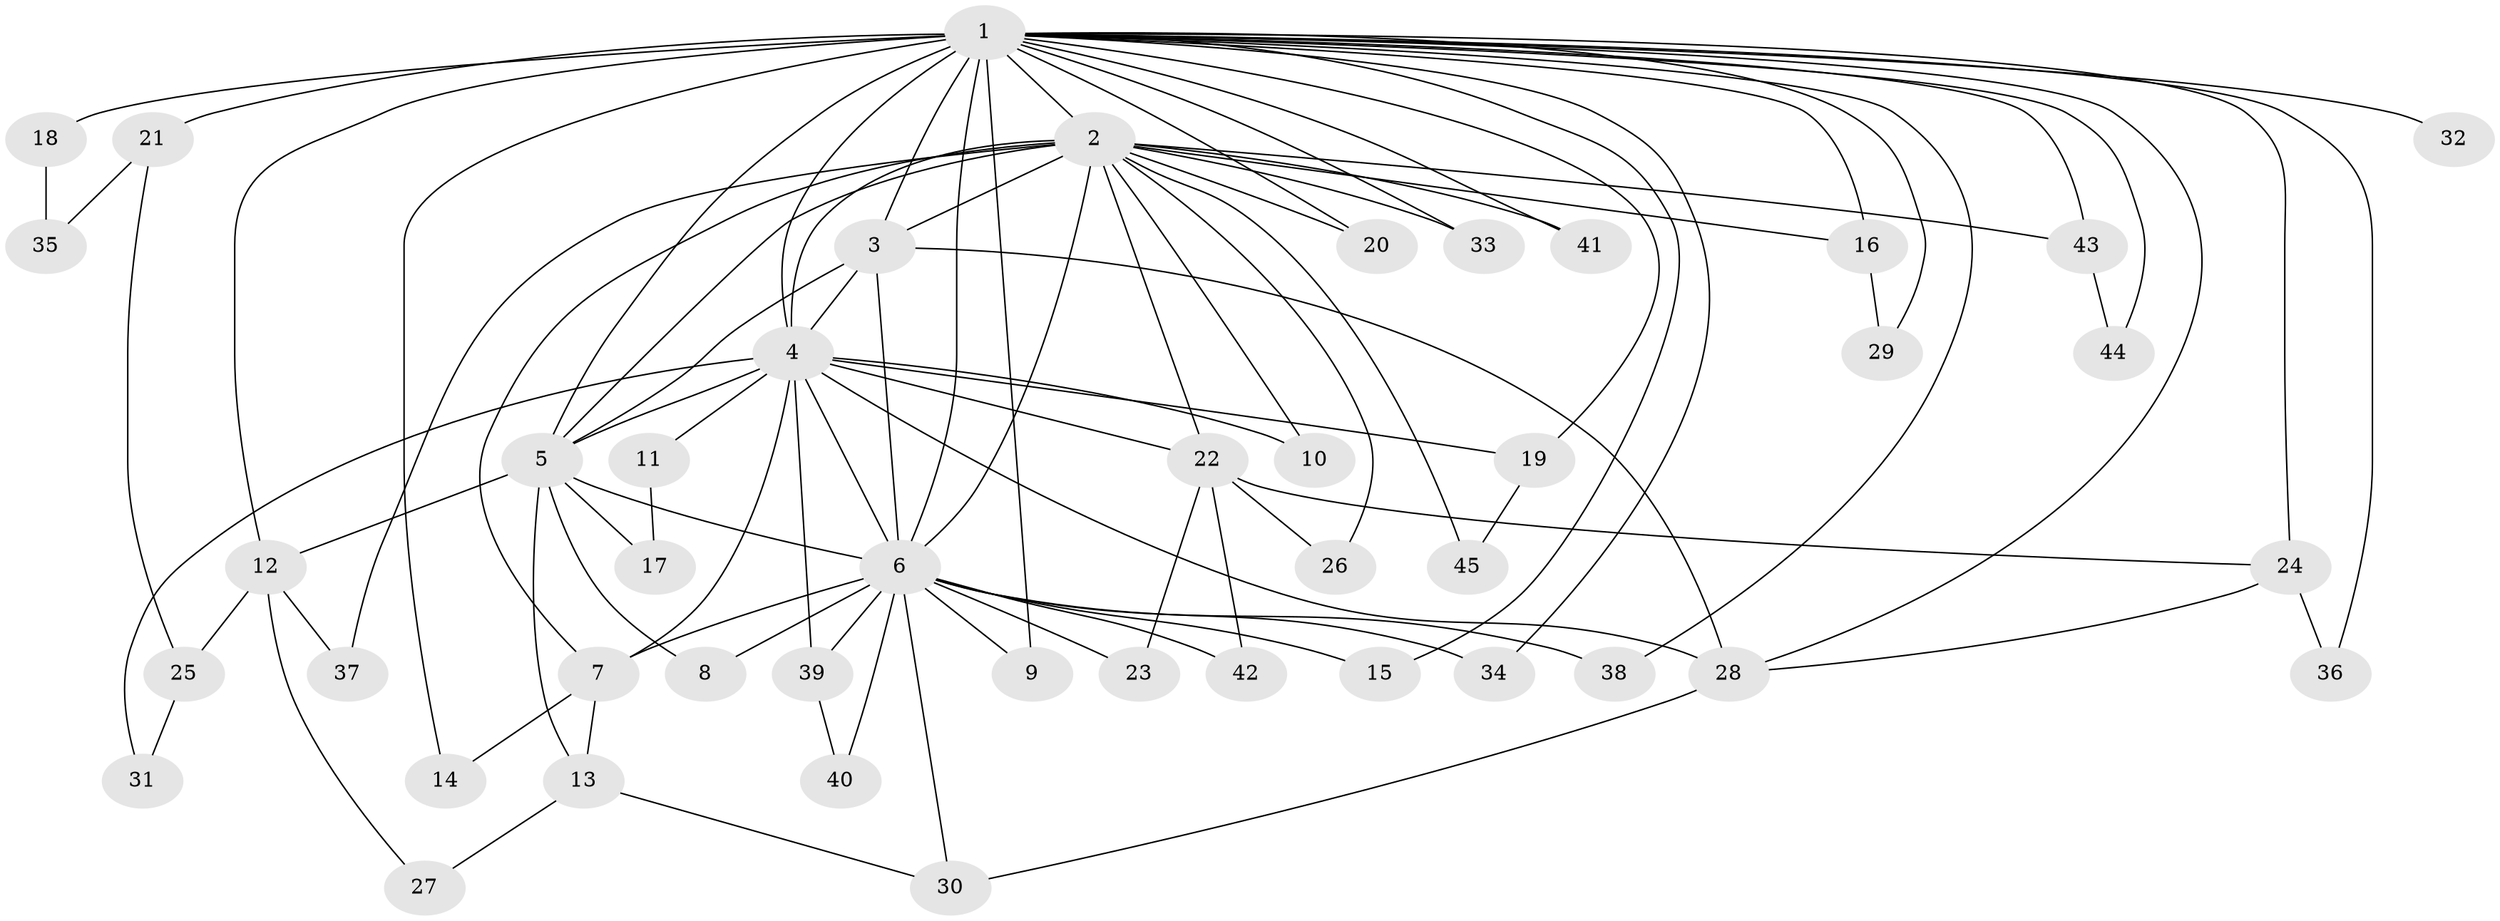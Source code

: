 // original degree distribution, {20: 0.016129032258064516, 21: 0.016129032258064516, 15: 0.016129032258064516, 11: 0.016129032258064516, 19: 0.016129032258064516, 13: 0.03225806451612903, 12: 0.016129032258064516, 18: 0.016129032258064516, 26: 0.016129032258064516, 5: 0.03225806451612903, 2: 0.5967741935483871, 3: 0.12903225806451613, 4: 0.06451612903225806, 6: 0.016129032258064516}
// Generated by graph-tools (version 1.1) at 2025/49/03/04/25 22:49:45]
// undirected, 45 vertices, 93 edges
graph export_dot {
  node [color=gray90,style=filled];
  1;
  2;
  3;
  4;
  5;
  6;
  7;
  8;
  9;
  10;
  11;
  12;
  13;
  14;
  15;
  16;
  17;
  18;
  19;
  20;
  21;
  22;
  23;
  24;
  25;
  26;
  27;
  28;
  29;
  30;
  31;
  32;
  33;
  34;
  35;
  36;
  37;
  38;
  39;
  40;
  41;
  42;
  43;
  44;
  45;
  1 -- 2 [weight=2.0];
  1 -- 3 [weight=3.0];
  1 -- 4 [weight=4.0];
  1 -- 5 [weight=4.0];
  1 -- 6 [weight=4.0];
  1 -- 9 [weight=1.0];
  1 -- 12 [weight=1.0];
  1 -- 14 [weight=1.0];
  1 -- 15 [weight=1.0];
  1 -- 16 [weight=1.0];
  1 -- 18 [weight=2.0];
  1 -- 19 [weight=2.0];
  1 -- 20 [weight=1.0];
  1 -- 21 [weight=2.0];
  1 -- 24 [weight=1.0];
  1 -- 28 [weight=2.0];
  1 -- 29 [weight=1.0];
  1 -- 32 [weight=2.0];
  1 -- 33 [weight=1.0];
  1 -- 34 [weight=1.0];
  1 -- 36 [weight=1.0];
  1 -- 38 [weight=1.0];
  1 -- 41 [weight=1.0];
  1 -- 43 [weight=1.0];
  1 -- 44 [weight=1.0];
  2 -- 3 [weight=1.0];
  2 -- 4 [weight=2.0];
  2 -- 5 [weight=3.0];
  2 -- 6 [weight=2.0];
  2 -- 7 [weight=1.0];
  2 -- 10 [weight=1.0];
  2 -- 16 [weight=1.0];
  2 -- 20 [weight=1.0];
  2 -- 22 [weight=1.0];
  2 -- 26 [weight=1.0];
  2 -- 33 [weight=1.0];
  2 -- 37 [weight=1.0];
  2 -- 41 [weight=1.0];
  2 -- 43 [weight=1.0];
  2 -- 45 [weight=1.0];
  3 -- 4 [weight=2.0];
  3 -- 5 [weight=2.0];
  3 -- 6 [weight=2.0];
  3 -- 28 [weight=5.0];
  4 -- 5 [weight=4.0];
  4 -- 6 [weight=4.0];
  4 -- 7 [weight=1.0];
  4 -- 10 [weight=1.0];
  4 -- 11 [weight=1.0];
  4 -- 19 [weight=2.0];
  4 -- 22 [weight=1.0];
  4 -- 28 [weight=1.0];
  4 -- 31 [weight=1.0];
  4 -- 39 [weight=1.0];
  5 -- 6 [weight=4.0];
  5 -- 8 [weight=1.0];
  5 -- 12 [weight=1.0];
  5 -- 13 [weight=1.0];
  5 -- 17 [weight=1.0];
  6 -- 7 [weight=1.0];
  6 -- 8 [weight=1.0];
  6 -- 9 [weight=1.0];
  6 -- 15 [weight=1.0];
  6 -- 23 [weight=1.0];
  6 -- 30 [weight=1.0];
  6 -- 34 [weight=1.0];
  6 -- 38 [weight=1.0];
  6 -- 39 [weight=1.0];
  6 -- 40 [weight=1.0];
  6 -- 42 [weight=1.0];
  7 -- 13 [weight=1.0];
  7 -- 14 [weight=1.0];
  11 -- 17 [weight=1.0];
  12 -- 25 [weight=1.0];
  12 -- 27 [weight=1.0];
  12 -- 37 [weight=1.0];
  13 -- 27 [weight=1.0];
  13 -- 30 [weight=1.0];
  16 -- 29 [weight=1.0];
  18 -- 35 [weight=1.0];
  19 -- 45 [weight=1.0];
  21 -- 25 [weight=1.0];
  21 -- 35 [weight=1.0];
  22 -- 23 [weight=1.0];
  22 -- 24 [weight=1.0];
  22 -- 26 [weight=1.0];
  22 -- 42 [weight=1.0];
  24 -- 28 [weight=1.0];
  24 -- 36 [weight=1.0];
  25 -- 31 [weight=1.0];
  28 -- 30 [weight=1.0];
  39 -- 40 [weight=1.0];
  43 -- 44 [weight=1.0];
}
